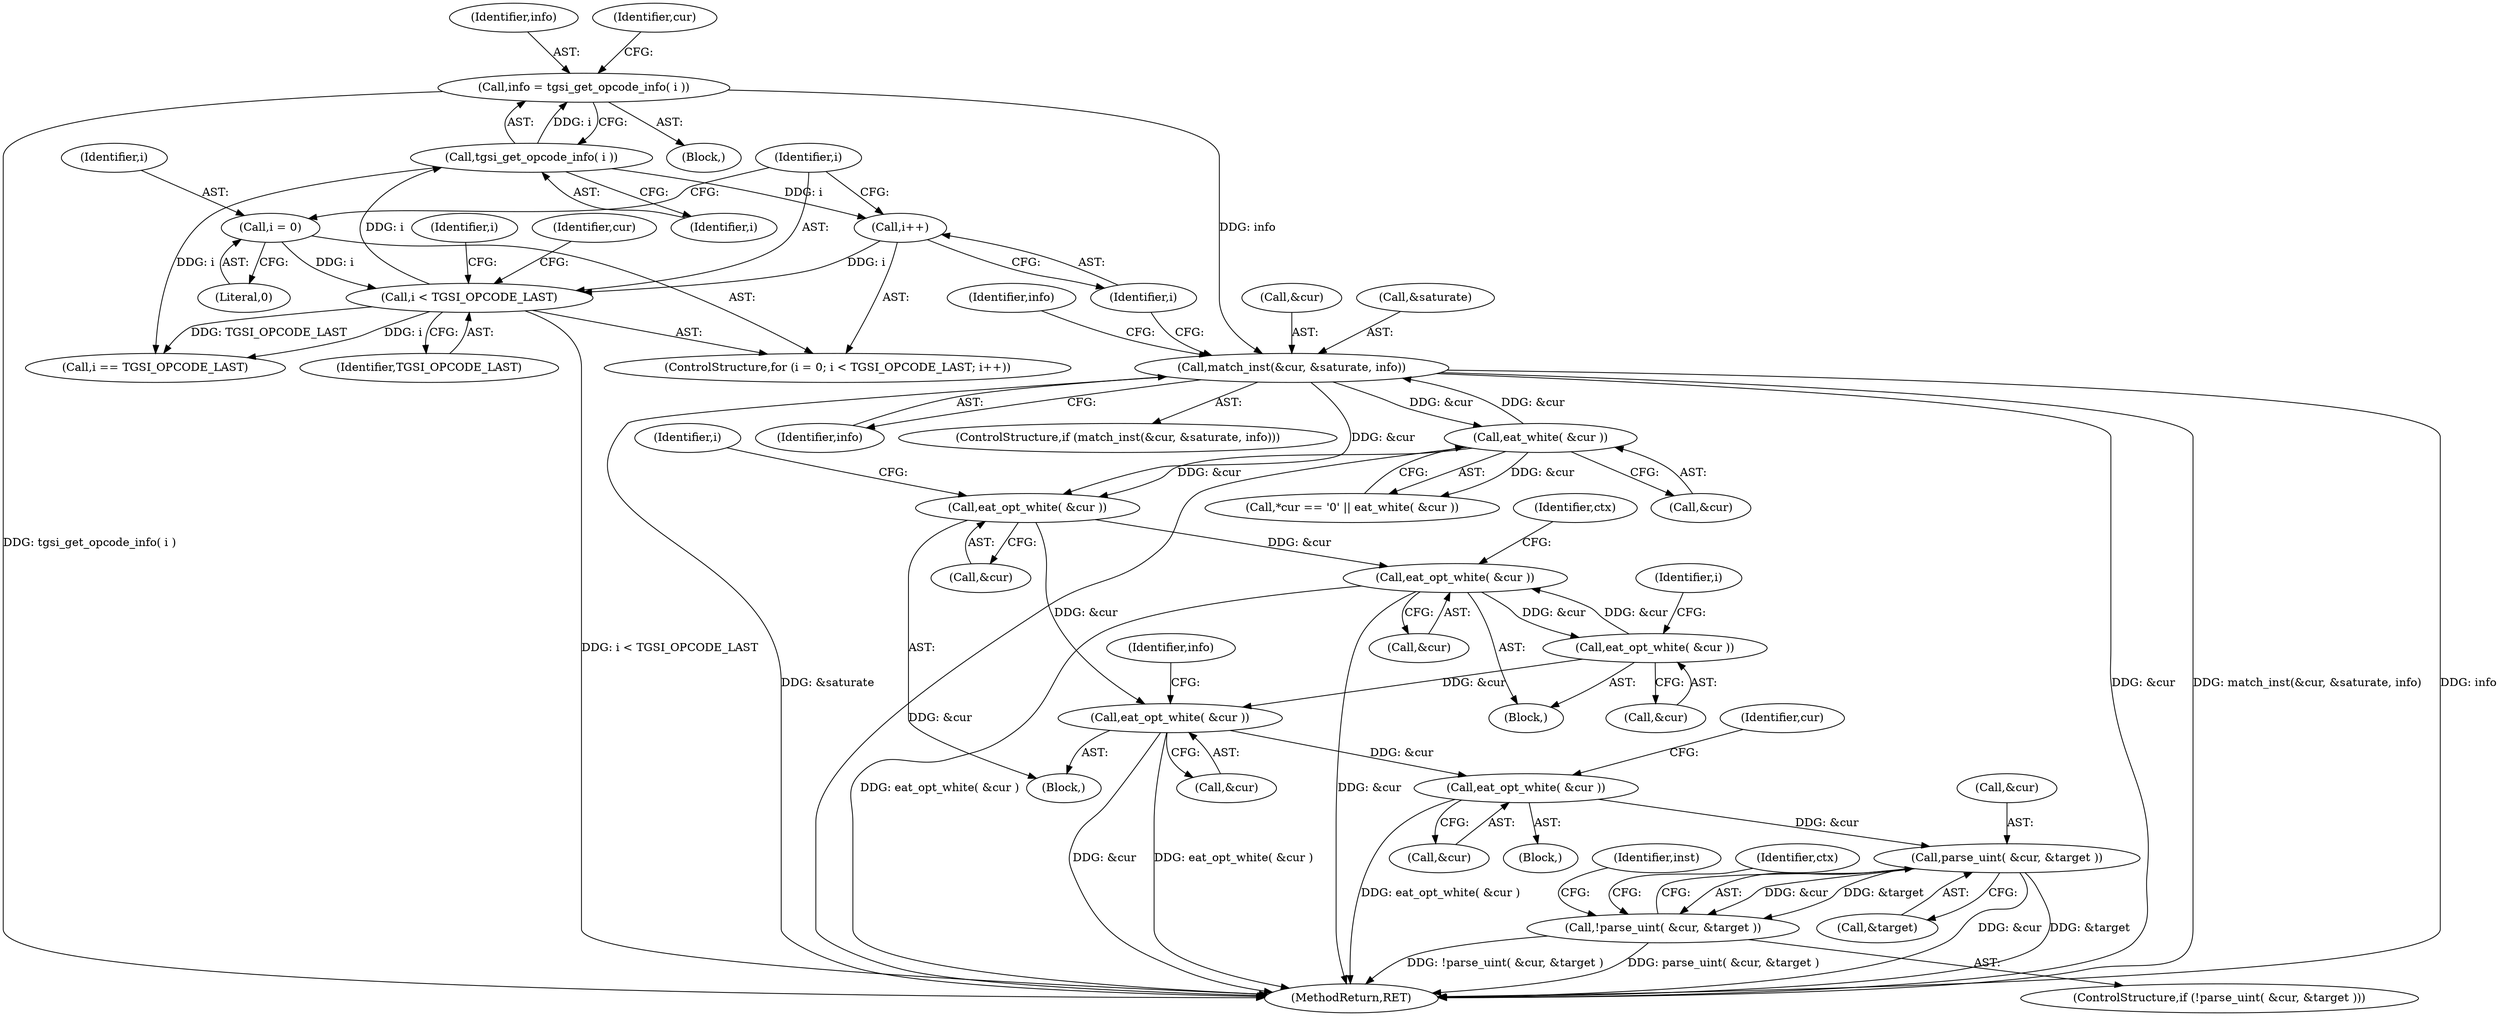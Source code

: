 digraph "0_virglrenderer_28894a30a17a84529be102b21118e55d6c9f23fa@pointer" {
"1000560" [label="(Call,eat_opt_white( &cur ))"];
"1000585" [label="(Call,eat_opt_white( &cur ))"];
"1000560" [label="(Call,eat_opt_white( &cur ))"];
"1000534" [label="(Call,eat_opt_white( &cur ))"];
"1000266" [label="(Call,match_inst(&cur, &saturate, info))"];
"1000301" [label="(Call,eat_white( &cur ))"];
"1000261" [label="(Call,info = tgsi_get_opcode_info( i ))"];
"1000263" [label="(Call,tgsi_get_opcode_info( i ))"];
"1000250" [label="(Call,i < TGSI_OPCODE_LAST)"];
"1000247" [label="(Call,i = 0)"];
"1000253" [label="(Call,i++)"];
"1000600" [label="(Call,eat_opt_white( &cur ))"];
"1000616" [label="(Call,eat_opt_white( &cur ))"];
"1000621" [label="(Call,parse_uint( &cur, &target ))"];
"1000620" [label="(Call,!parse_uint( &cur, &target ))"];
"1000266" [label="(Call,match_inst(&cur, &saturate, info))"];
"1000601" [label="(Call,&cur)"];
"1000267" [label="(Call,&cur)"];
"1000261" [label="(Call,info = tgsi_get_opcode_info( i ))"];
"1000635" [label="(Identifier,inst)"];
"1000612" [label="(Block,)"];
"1000600" [label="(Call,eat_opt_white( &cur ))"];
"1000269" [label="(Call,&saturate)"];
"1000301" [label="(Call,eat_white( &cur ))"];
"1000619" [label="(ControlStructure,if (!parse_uint( &cur, &target )))"];
"1000561" [label="(Call,&cur)"];
"1000534" [label="(Call,eat_opt_white( &cur ))"];
"1000296" [label="(Call,*cur == '\0' || eat_white( &cur ))"];
"1000251" [label="(Identifier,i)"];
"1000313" [label="(Identifier,i)"];
"1000628" [label="(Identifier,ctx)"];
"1000302" [label="(Call,&cur)"];
"1000262" [label="(Identifier,info)"];
"1000255" [label="(Block,)"];
"1000257" [label="(Identifier,cur)"];
"1000539" [label="(Identifier,i)"];
"1000616" [label="(Call,eat_opt_white( &cur ))"];
"1000247" [label="(Call,i = 0)"];
"1000250" [label="(Call,i < TGSI_OPCODE_LAST)"];
"1000565" [label="(Identifier,ctx)"];
"1000271" [label="(Identifier,info)"];
"1000265" [label="(ControlStructure,if (match_inst(&cur, &saturate, info)))"];
"1000557" [label="(Block,)"];
"1000620" [label="(Call,!parse_uint( &cur, &target ))"];
"1000246" [label="(ControlStructure,for (i = 0; i < TGSI_OPCODE_LAST; i++))"];
"1000560" [label="(Call,eat_opt_white( &cur ))"];
"1000253" [label="(Call,i++)"];
"1000623" [label="(Identifier,cur)"];
"1000277" [label="(Identifier,info)"];
"1000556" [label="(Identifier,i)"];
"1000586" [label="(Call,&cur)"];
"1000606" [label="(Identifier,info)"];
"1000264" [label="(Identifier,i)"];
"1000535" [label="(Call,&cur)"];
"1000248" [label="(Identifier,i)"];
"1000252" [label="(Identifier,TGSI_OPCODE_LAST)"];
"1000622" [label="(Call,&cur)"];
"1000107" [label="(Block,)"];
"1000254" [label="(Identifier,i)"];
"1000312" [label="(Call,i == TGSI_OPCODE_LAST)"];
"1000585" [label="(Call,eat_opt_white( &cur ))"];
"1000684" [label="(MethodReturn,RET)"];
"1000268" [label="(Identifier,cur)"];
"1000263" [label="(Call,tgsi_get_opcode_info( i ))"];
"1000617" [label="(Call,&cur)"];
"1000621" [label="(Call,parse_uint( &cur, &target ))"];
"1000624" [label="(Call,&target)"];
"1000249" [label="(Literal,0)"];
"1000560" -> "1000557"  [label="AST: "];
"1000560" -> "1000561"  [label="CFG: "];
"1000561" -> "1000560"  [label="AST: "];
"1000565" -> "1000560"  [label="CFG: "];
"1000560" -> "1000684"  [label="DDG: eat_opt_white( &cur )"];
"1000560" -> "1000684"  [label="DDG: &cur"];
"1000585" -> "1000560"  [label="DDG: &cur"];
"1000534" -> "1000560"  [label="DDG: &cur"];
"1000560" -> "1000585"  [label="DDG: &cur"];
"1000585" -> "1000557"  [label="AST: "];
"1000585" -> "1000586"  [label="CFG: "];
"1000586" -> "1000585"  [label="AST: "];
"1000556" -> "1000585"  [label="CFG: "];
"1000585" -> "1000600"  [label="DDG: &cur"];
"1000534" -> "1000107"  [label="AST: "];
"1000534" -> "1000535"  [label="CFG: "];
"1000535" -> "1000534"  [label="AST: "];
"1000539" -> "1000534"  [label="CFG: "];
"1000266" -> "1000534"  [label="DDG: &cur"];
"1000301" -> "1000534"  [label="DDG: &cur"];
"1000534" -> "1000600"  [label="DDG: &cur"];
"1000266" -> "1000265"  [label="AST: "];
"1000266" -> "1000271"  [label="CFG: "];
"1000267" -> "1000266"  [label="AST: "];
"1000269" -> "1000266"  [label="AST: "];
"1000271" -> "1000266"  [label="AST: "];
"1000277" -> "1000266"  [label="CFG: "];
"1000254" -> "1000266"  [label="CFG: "];
"1000266" -> "1000684"  [label="DDG: &saturate"];
"1000266" -> "1000684"  [label="DDG: &cur"];
"1000266" -> "1000684"  [label="DDG: match_inst(&cur, &saturate, info)"];
"1000266" -> "1000684"  [label="DDG: info"];
"1000301" -> "1000266"  [label="DDG: &cur"];
"1000261" -> "1000266"  [label="DDG: info"];
"1000266" -> "1000301"  [label="DDG: &cur"];
"1000301" -> "1000296"  [label="AST: "];
"1000301" -> "1000302"  [label="CFG: "];
"1000302" -> "1000301"  [label="AST: "];
"1000296" -> "1000301"  [label="CFG: "];
"1000301" -> "1000684"  [label="DDG: &cur"];
"1000301" -> "1000296"  [label="DDG: &cur"];
"1000261" -> "1000255"  [label="AST: "];
"1000261" -> "1000263"  [label="CFG: "];
"1000262" -> "1000261"  [label="AST: "];
"1000263" -> "1000261"  [label="AST: "];
"1000268" -> "1000261"  [label="CFG: "];
"1000261" -> "1000684"  [label="DDG: tgsi_get_opcode_info( i )"];
"1000263" -> "1000261"  [label="DDG: i"];
"1000263" -> "1000264"  [label="CFG: "];
"1000264" -> "1000263"  [label="AST: "];
"1000263" -> "1000253"  [label="DDG: i"];
"1000250" -> "1000263"  [label="DDG: i"];
"1000263" -> "1000312"  [label="DDG: i"];
"1000250" -> "1000246"  [label="AST: "];
"1000250" -> "1000252"  [label="CFG: "];
"1000251" -> "1000250"  [label="AST: "];
"1000252" -> "1000250"  [label="AST: "];
"1000257" -> "1000250"  [label="CFG: "];
"1000313" -> "1000250"  [label="CFG: "];
"1000250" -> "1000684"  [label="DDG: i < TGSI_OPCODE_LAST"];
"1000247" -> "1000250"  [label="DDG: i"];
"1000253" -> "1000250"  [label="DDG: i"];
"1000250" -> "1000312"  [label="DDG: i"];
"1000250" -> "1000312"  [label="DDG: TGSI_OPCODE_LAST"];
"1000247" -> "1000246"  [label="AST: "];
"1000247" -> "1000249"  [label="CFG: "];
"1000248" -> "1000247"  [label="AST: "];
"1000249" -> "1000247"  [label="AST: "];
"1000251" -> "1000247"  [label="CFG: "];
"1000253" -> "1000246"  [label="AST: "];
"1000253" -> "1000254"  [label="CFG: "];
"1000254" -> "1000253"  [label="AST: "];
"1000251" -> "1000253"  [label="CFG: "];
"1000600" -> "1000107"  [label="AST: "];
"1000600" -> "1000601"  [label="CFG: "];
"1000601" -> "1000600"  [label="AST: "];
"1000606" -> "1000600"  [label="CFG: "];
"1000600" -> "1000684"  [label="DDG: eat_opt_white( &cur )"];
"1000600" -> "1000684"  [label="DDG: &cur"];
"1000600" -> "1000616"  [label="DDG: &cur"];
"1000616" -> "1000612"  [label="AST: "];
"1000616" -> "1000617"  [label="CFG: "];
"1000617" -> "1000616"  [label="AST: "];
"1000623" -> "1000616"  [label="CFG: "];
"1000616" -> "1000684"  [label="DDG: eat_opt_white( &cur )"];
"1000616" -> "1000621"  [label="DDG: &cur"];
"1000621" -> "1000620"  [label="AST: "];
"1000621" -> "1000624"  [label="CFG: "];
"1000622" -> "1000621"  [label="AST: "];
"1000624" -> "1000621"  [label="AST: "];
"1000620" -> "1000621"  [label="CFG: "];
"1000621" -> "1000684"  [label="DDG: &cur"];
"1000621" -> "1000684"  [label="DDG: &target"];
"1000621" -> "1000620"  [label="DDG: &cur"];
"1000621" -> "1000620"  [label="DDG: &target"];
"1000620" -> "1000619"  [label="AST: "];
"1000628" -> "1000620"  [label="CFG: "];
"1000635" -> "1000620"  [label="CFG: "];
"1000620" -> "1000684"  [label="DDG: parse_uint( &cur, &target )"];
"1000620" -> "1000684"  [label="DDG: !parse_uint( &cur, &target )"];
}
